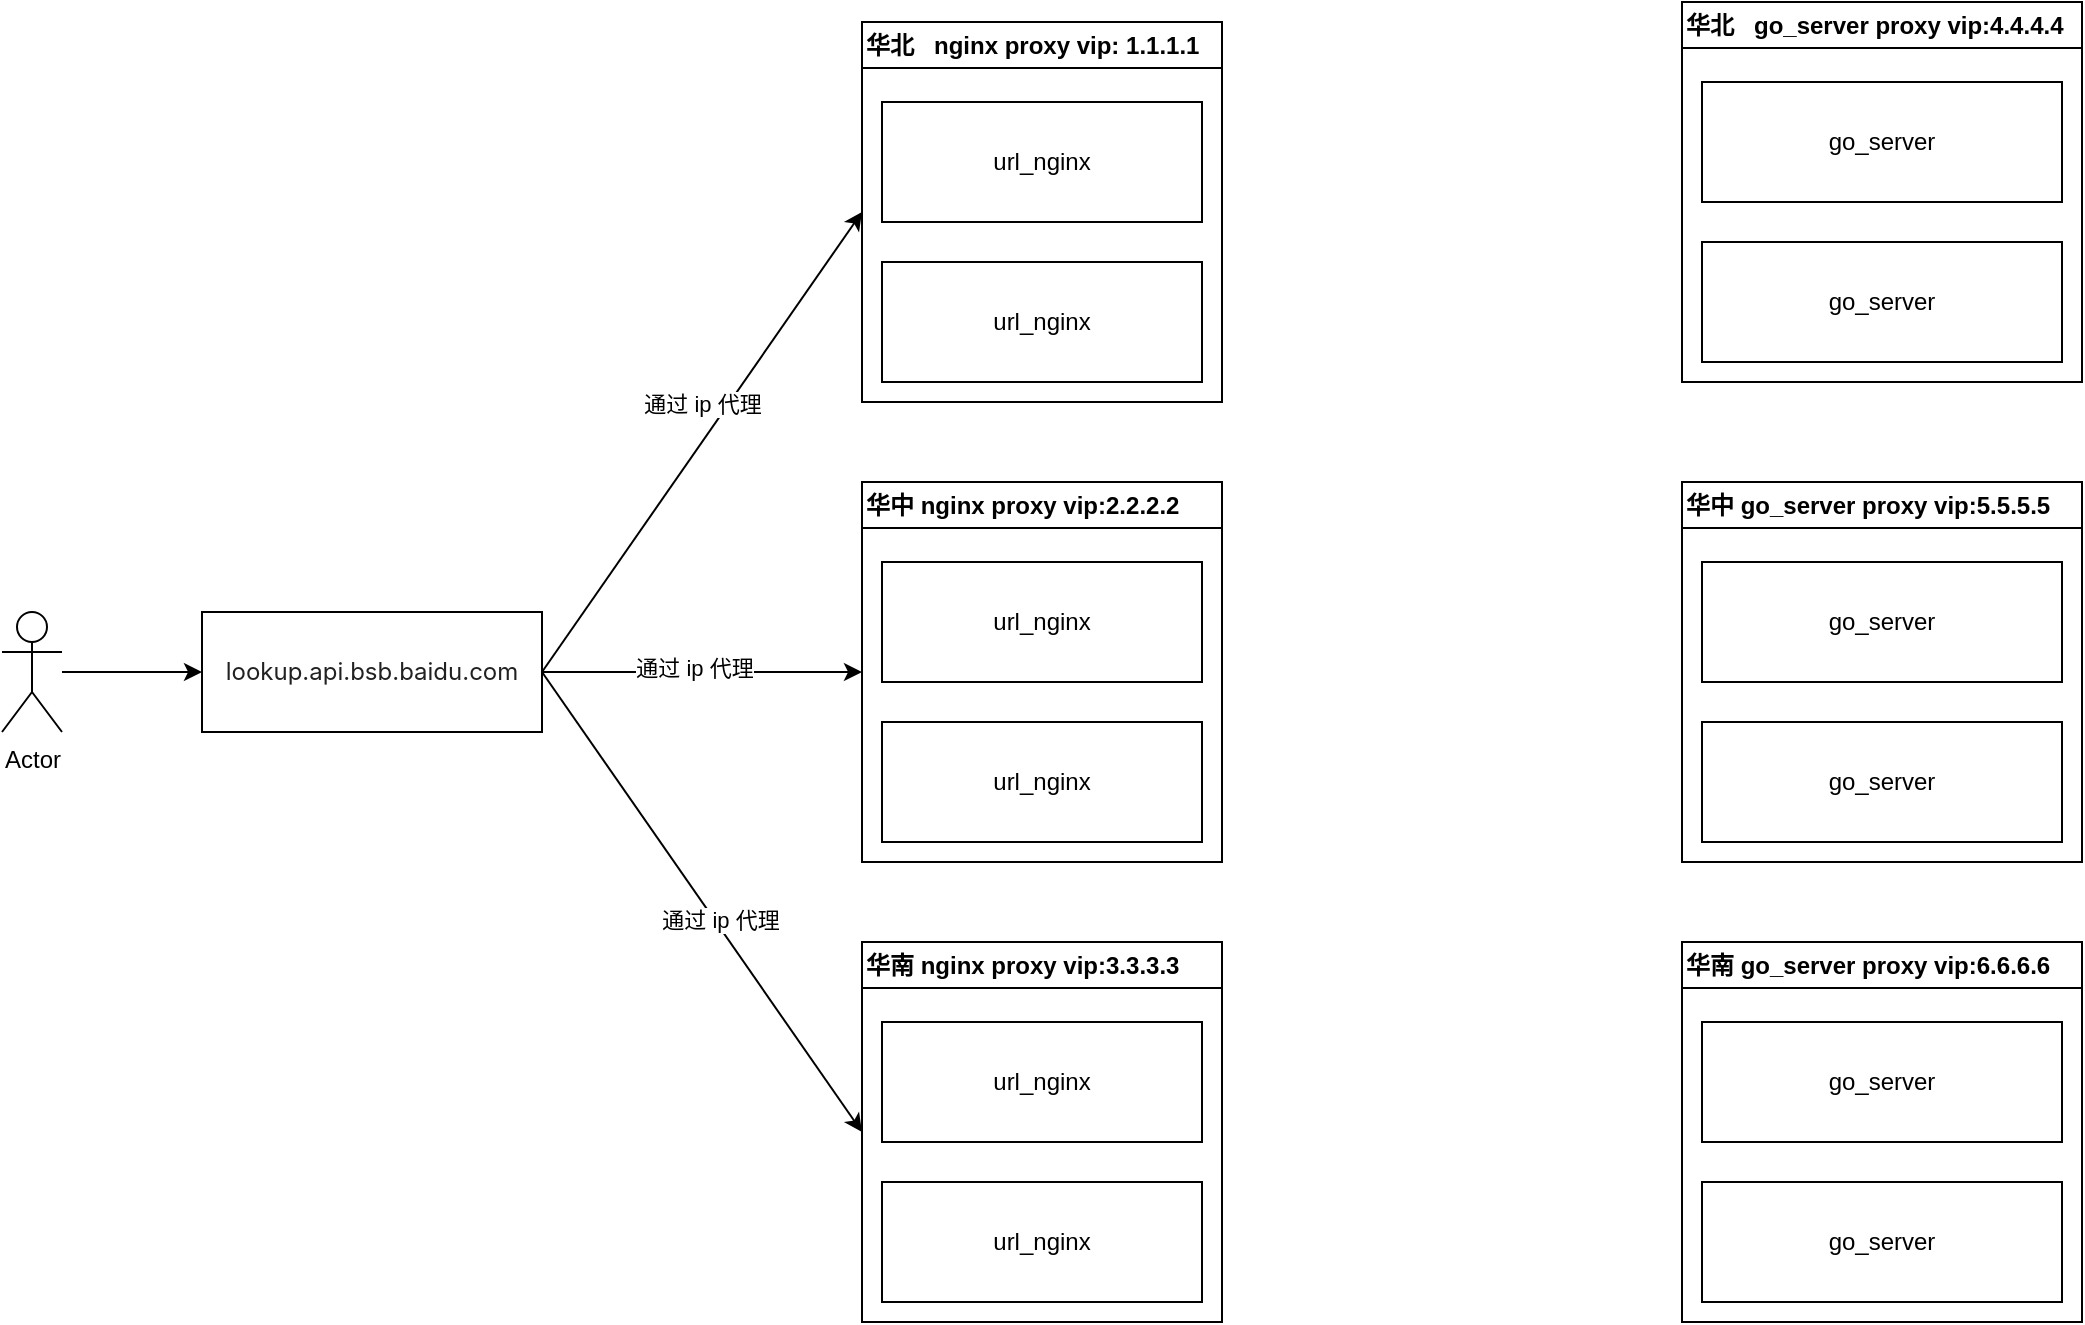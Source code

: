 <mxfile version="24.7.7">
  <diagram name="第 1 页" id="3OlnybCZuQFbsvdLqa09">
    <mxGraphModel dx="2074" dy="1121" grid="1" gridSize="10" guides="1" tooltips="1" connect="1" arrows="1" fold="1" page="1" pageScale="1" pageWidth="3300" pageHeight="4681" math="0" shadow="0">
      <root>
        <mxCell id="0" />
        <mxCell id="1" parent="0" />
        <mxCell id="zS4iTFZCfX0krXfUyPuB-29" style="edgeStyle=orthogonalEdgeStyle;rounded=0;orthogonalLoop=1;jettySize=auto;html=1;entryX=0;entryY=0.5;entryDx=0;entryDy=0;" edge="1" parent="1" source="zS4iTFZCfX0krXfUyPuB-2" target="zS4iTFZCfX0krXfUyPuB-3">
          <mxGeometry relative="1" as="geometry" />
        </mxCell>
        <mxCell id="zS4iTFZCfX0krXfUyPuB-2" value="Actor" style="shape=umlActor;verticalLabelPosition=bottom;verticalAlign=top;html=1;outlineConnect=0;" vertex="1" parent="1">
          <mxGeometry x="210" y="385" width="30" height="60" as="geometry" />
        </mxCell>
        <mxCell id="zS4iTFZCfX0krXfUyPuB-3" value="&lt;span style=&quot;color: rgb(33, 33, 33); font-family: Inter, system-ui, -apple-system, &amp;quot;system-ui&amp;quot;, &amp;quot;Segoe UI&amp;quot;, Roboto, Oxygen, Ubuntu, Cantarell, &amp;quot;Fira Sans&amp;quot;, &amp;quot;Droid Sans&amp;quot;, Helvetica, Arial, sans-serif; text-align: left; white-space-collapse: preserve; background-color: rgb(255, 255, 255);&quot;&gt;lookup.api.bsb.baidu.com&lt;/span&gt;" style="rounded=0;whiteSpace=wrap;html=1;" vertex="1" parent="1">
          <mxGeometry x="310" y="385" width="170" height="60" as="geometry" />
        </mxCell>
        <mxCell id="zS4iTFZCfX0krXfUyPuB-12" value="华中 nginx proxy vip:2.2.2.2" style="swimlane;whiteSpace=wrap;html=1;align=left;" vertex="1" parent="1">
          <mxGeometry x="640" y="320" width="180" height="190" as="geometry" />
        </mxCell>
        <mxCell id="zS4iTFZCfX0krXfUyPuB-13" value="url_nginx" style="rounded=0;whiteSpace=wrap;html=1;" vertex="1" parent="zS4iTFZCfX0krXfUyPuB-12">
          <mxGeometry x="10" y="40" width="160" height="60" as="geometry" />
        </mxCell>
        <mxCell id="zS4iTFZCfX0krXfUyPuB-14" value="url_nginx" style="rounded=0;whiteSpace=wrap;html=1;" vertex="1" parent="zS4iTFZCfX0krXfUyPuB-12">
          <mxGeometry x="10" y="120" width="160" height="60" as="geometry" />
        </mxCell>
        <mxCell id="zS4iTFZCfX0krXfUyPuB-18" value="华南 nginx proxy vip:3.3.3.3" style="swimlane;whiteSpace=wrap;html=1;align=left;horizontal=1;" vertex="1" parent="1">
          <mxGeometry x="640" y="550" width="180" height="190" as="geometry" />
        </mxCell>
        <mxCell id="zS4iTFZCfX0krXfUyPuB-19" value="url_nginx" style="rounded=0;whiteSpace=wrap;html=1;" vertex="1" parent="zS4iTFZCfX0krXfUyPuB-18">
          <mxGeometry x="10" y="40" width="160" height="60" as="geometry" />
        </mxCell>
        <mxCell id="zS4iTFZCfX0krXfUyPuB-20" value="url_nginx" style="rounded=0;whiteSpace=wrap;html=1;" vertex="1" parent="zS4iTFZCfX0krXfUyPuB-18">
          <mxGeometry x="10" y="120" width="160" height="60" as="geometry" />
        </mxCell>
        <mxCell id="zS4iTFZCfX0krXfUyPuB-21" value="华北&amp;nbsp; &amp;nbsp;nginx proxy vip: 1.1.1.1" style="swimlane;whiteSpace=wrap;html=1;align=left;" vertex="1" parent="1">
          <mxGeometry x="640" y="90" width="180" height="190" as="geometry">
            <mxRectangle x="640" y="90" width="130" height="30" as="alternateBounds" />
          </mxGeometry>
        </mxCell>
        <mxCell id="zS4iTFZCfX0krXfUyPuB-22" value="url_nginx" style="rounded=0;whiteSpace=wrap;html=1;" vertex="1" parent="zS4iTFZCfX0krXfUyPuB-21">
          <mxGeometry x="10" y="40" width="160" height="60" as="geometry" />
        </mxCell>
        <mxCell id="zS4iTFZCfX0krXfUyPuB-23" value="url_nginx" style="rounded=0;whiteSpace=wrap;html=1;" vertex="1" parent="zS4iTFZCfX0krXfUyPuB-21">
          <mxGeometry x="10" y="120" width="160" height="60" as="geometry" />
        </mxCell>
        <mxCell id="zS4iTFZCfX0krXfUyPuB-24" value="" style="endArrow=classic;html=1;rounded=0;exitX=1;exitY=0.5;exitDx=0;exitDy=0;entryX=0;entryY=0.5;entryDx=0;entryDy=0;" edge="1" parent="1" source="zS4iTFZCfX0krXfUyPuB-3" target="zS4iTFZCfX0krXfUyPuB-21">
          <mxGeometry width="50" height="50" relative="1" as="geometry">
            <mxPoint x="490" y="490" as="sourcePoint" />
            <mxPoint x="540" y="440" as="targetPoint" />
          </mxGeometry>
        </mxCell>
        <mxCell id="zS4iTFZCfX0krXfUyPuB-31" value="通过 ip 代理" style="edgeLabel;html=1;align=center;verticalAlign=middle;resizable=0;points=[];" vertex="1" connectable="0" parent="zS4iTFZCfX0krXfUyPuB-24">
          <mxGeometry x="-0.06" y="1" relative="1" as="geometry">
            <mxPoint x="5" y="-26" as="offset" />
          </mxGeometry>
        </mxCell>
        <mxCell id="zS4iTFZCfX0krXfUyPuB-25" value="" style="endArrow=classic;html=1;rounded=0;entryX=0;entryY=0.5;entryDx=0;entryDy=0;exitX=1;exitY=0.5;exitDx=0;exitDy=0;" edge="1" parent="1" source="zS4iTFZCfX0krXfUyPuB-3" target="zS4iTFZCfX0krXfUyPuB-12">
          <mxGeometry width="50" height="50" relative="1" as="geometry">
            <mxPoint x="510" y="360" as="sourcePoint" />
            <mxPoint x="650" y="195" as="targetPoint" />
          </mxGeometry>
        </mxCell>
        <mxCell id="zS4iTFZCfX0krXfUyPuB-32" value="通过 ip 代理" style="edgeLabel;html=1;align=center;verticalAlign=middle;resizable=0;points=[];" vertex="1" connectable="0" parent="zS4iTFZCfX0krXfUyPuB-25">
          <mxGeometry x="-0.05" y="2" relative="1" as="geometry">
            <mxPoint as="offset" />
          </mxGeometry>
        </mxCell>
        <mxCell id="zS4iTFZCfX0krXfUyPuB-26" value="" style="endArrow=classic;html=1;rounded=0;entryX=0;entryY=0.5;entryDx=0;entryDy=0;exitX=1;exitY=0.5;exitDx=0;exitDy=0;" edge="1" parent="1" source="zS4iTFZCfX0krXfUyPuB-3" target="zS4iTFZCfX0krXfUyPuB-18">
          <mxGeometry width="50" height="50" relative="1" as="geometry">
            <mxPoint x="490" y="380" as="sourcePoint" />
            <mxPoint x="660" y="205" as="targetPoint" />
          </mxGeometry>
        </mxCell>
        <mxCell id="zS4iTFZCfX0krXfUyPuB-33" value="通过 ip 代理" style="edgeLabel;html=1;align=center;verticalAlign=middle;resizable=0;points=[];" vertex="1" connectable="0" parent="zS4iTFZCfX0krXfUyPuB-26">
          <mxGeometry x="0.089" y="2" relative="1" as="geometry">
            <mxPoint as="offset" />
          </mxGeometry>
        </mxCell>
        <mxCell id="zS4iTFZCfX0krXfUyPuB-35" value="华北&amp;nbsp; &amp;nbsp;go_server proxy vip:4.4.4.4" style="swimlane;whiteSpace=wrap;html=1;align=left;" vertex="1" parent="1">
          <mxGeometry x="1050" y="80" width="200" height="190" as="geometry">
            <mxRectangle x="640" y="90" width="130" height="30" as="alternateBounds" />
          </mxGeometry>
        </mxCell>
        <mxCell id="zS4iTFZCfX0krXfUyPuB-36" value="go_server" style="rounded=0;whiteSpace=wrap;html=1;" vertex="1" parent="zS4iTFZCfX0krXfUyPuB-35">
          <mxGeometry x="10" y="40" width="180" height="60" as="geometry" />
        </mxCell>
        <mxCell id="zS4iTFZCfX0krXfUyPuB-37" value="go_server" style="rounded=0;whiteSpace=wrap;html=1;" vertex="1" parent="zS4iTFZCfX0krXfUyPuB-35">
          <mxGeometry x="10" y="120" width="180" height="60" as="geometry" />
        </mxCell>
        <mxCell id="zS4iTFZCfX0krXfUyPuB-44" value="华中 go_server&amp;nbsp;proxy vip:5.5.5.5" style="swimlane;whiteSpace=wrap;html=1;align=left;" vertex="1" parent="1">
          <mxGeometry x="1050" y="320" width="200" height="190" as="geometry" />
        </mxCell>
        <mxCell id="zS4iTFZCfX0krXfUyPuB-45" value="go_server" style="rounded=0;whiteSpace=wrap;html=1;" vertex="1" parent="zS4iTFZCfX0krXfUyPuB-44">
          <mxGeometry x="10" y="40" width="180" height="60" as="geometry" />
        </mxCell>
        <mxCell id="zS4iTFZCfX0krXfUyPuB-46" value="go_server" style="rounded=0;whiteSpace=wrap;html=1;" vertex="1" parent="zS4iTFZCfX0krXfUyPuB-44">
          <mxGeometry x="10" y="120" width="180" height="60" as="geometry" />
        </mxCell>
        <mxCell id="zS4iTFZCfX0krXfUyPuB-47" value="华南 go_server&amp;nbsp;proxy vip:6.6.6.6" style="swimlane;whiteSpace=wrap;html=1;align=left;horizontal=1;" vertex="1" parent="1">
          <mxGeometry x="1050" y="550" width="200" height="190" as="geometry" />
        </mxCell>
        <mxCell id="zS4iTFZCfX0krXfUyPuB-48" value="go_server" style="rounded=0;whiteSpace=wrap;html=1;" vertex="1" parent="zS4iTFZCfX0krXfUyPuB-47">
          <mxGeometry x="10" y="40" width="180" height="60" as="geometry" />
        </mxCell>
        <mxCell id="zS4iTFZCfX0krXfUyPuB-49" value="go_server" style="rounded=0;whiteSpace=wrap;html=1;" vertex="1" parent="zS4iTFZCfX0krXfUyPuB-47">
          <mxGeometry x="10" y="120" width="180" height="60" as="geometry" />
        </mxCell>
      </root>
    </mxGraphModel>
  </diagram>
</mxfile>
